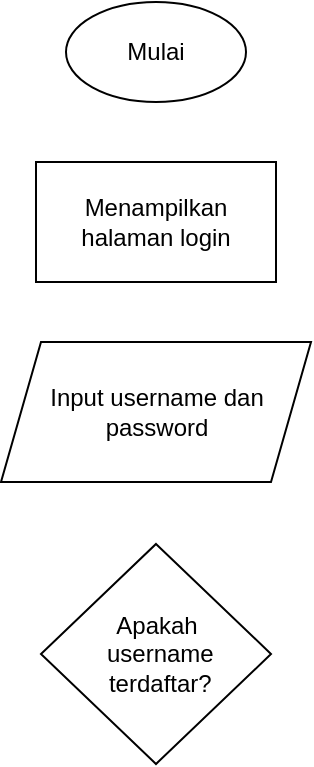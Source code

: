 <mxfile version="26.0.2">
  <diagram id="C5RBs43oDa-KdzZeNtuy" name="Page-1">
    <mxGraphModel dx="936" dy="511" grid="1" gridSize="10" guides="1" tooltips="1" connect="1" arrows="1" fold="1" page="1" pageScale="1" pageWidth="827" pageHeight="1169" math="0" shadow="0">
      <root>
        <mxCell id="WIyWlLk6GJQsqaUBKTNV-0" />
        <mxCell id="WIyWlLk6GJQsqaUBKTNV-1" parent="WIyWlLk6GJQsqaUBKTNV-0" />
        <mxCell id="UKeNl8XXKftD2xoD__tk-6" value="&lt;font&gt;Mulai&lt;/font&gt;" style="ellipse;whiteSpace=wrap;html=1;" vertex="1" parent="WIyWlLk6GJQsqaUBKTNV-1">
          <mxGeometry x="340" y="40" width="90" height="50" as="geometry" />
        </mxCell>
        <mxCell id="UKeNl8XXKftD2xoD__tk-7" value="Menampilkan halaman login" style="rounded=0;whiteSpace=wrap;html=1;" vertex="1" parent="WIyWlLk6GJQsqaUBKTNV-1">
          <mxGeometry x="325" y="120" width="120" height="60" as="geometry" />
        </mxCell>
        <mxCell id="UKeNl8XXKftD2xoD__tk-8" value="Input username dan password" style="shape=parallelogram;perimeter=parallelogramPerimeter;whiteSpace=wrap;html=1;fixedSize=1;" vertex="1" parent="WIyWlLk6GJQsqaUBKTNV-1">
          <mxGeometry x="307.5" y="210" width="155" height="70" as="geometry" />
        </mxCell>
        <mxCell id="UKeNl8XXKftD2xoD__tk-9" value="Apakah&lt;div&gt;&amp;nbsp;username&lt;/div&gt;&lt;div&gt;&amp;nbsp;terdaftar?&lt;/div&gt;" style="rhombus;whiteSpace=wrap;html=1;" vertex="1" parent="WIyWlLk6GJQsqaUBKTNV-1">
          <mxGeometry x="327.5" y="311" width="115" height="110" as="geometry" />
        </mxCell>
      </root>
    </mxGraphModel>
  </diagram>
</mxfile>
